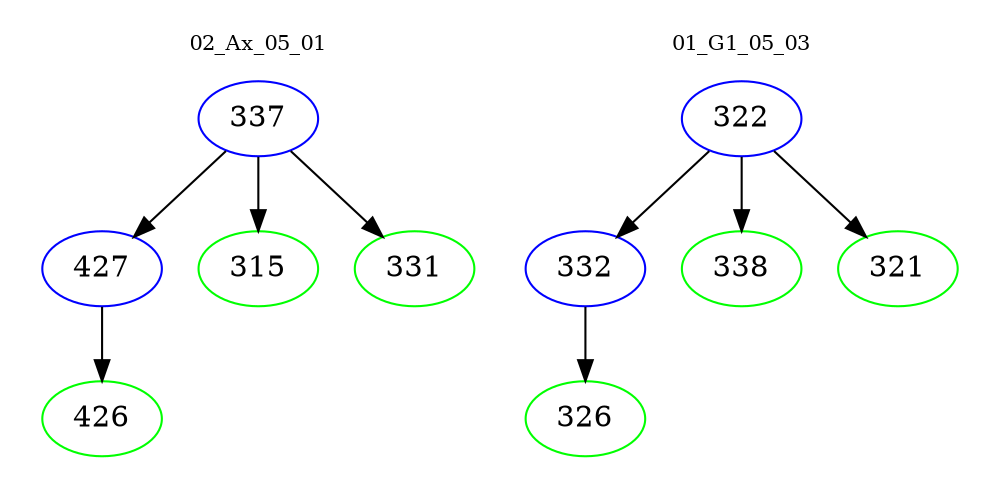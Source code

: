 digraph{
subgraph cluster_0 {
color = white
label = "02_Ax_05_01";
fontsize=10;
T0_337 [label="337", color="blue"]
T0_337 -> T0_427 [color="black"]
T0_427 [label="427", color="blue"]
T0_427 -> T0_426 [color="black"]
T0_426 [label="426", color="green"]
T0_337 -> T0_315 [color="black"]
T0_315 [label="315", color="green"]
T0_337 -> T0_331 [color="black"]
T0_331 [label="331", color="green"]
}
subgraph cluster_1 {
color = white
label = "01_G1_05_03";
fontsize=10;
T1_322 [label="322", color="blue"]
T1_322 -> T1_332 [color="black"]
T1_332 [label="332", color="blue"]
T1_332 -> T1_326 [color="black"]
T1_326 [label="326", color="green"]
T1_322 -> T1_338 [color="black"]
T1_338 [label="338", color="green"]
T1_322 -> T1_321 [color="black"]
T1_321 [label="321", color="green"]
}
}

